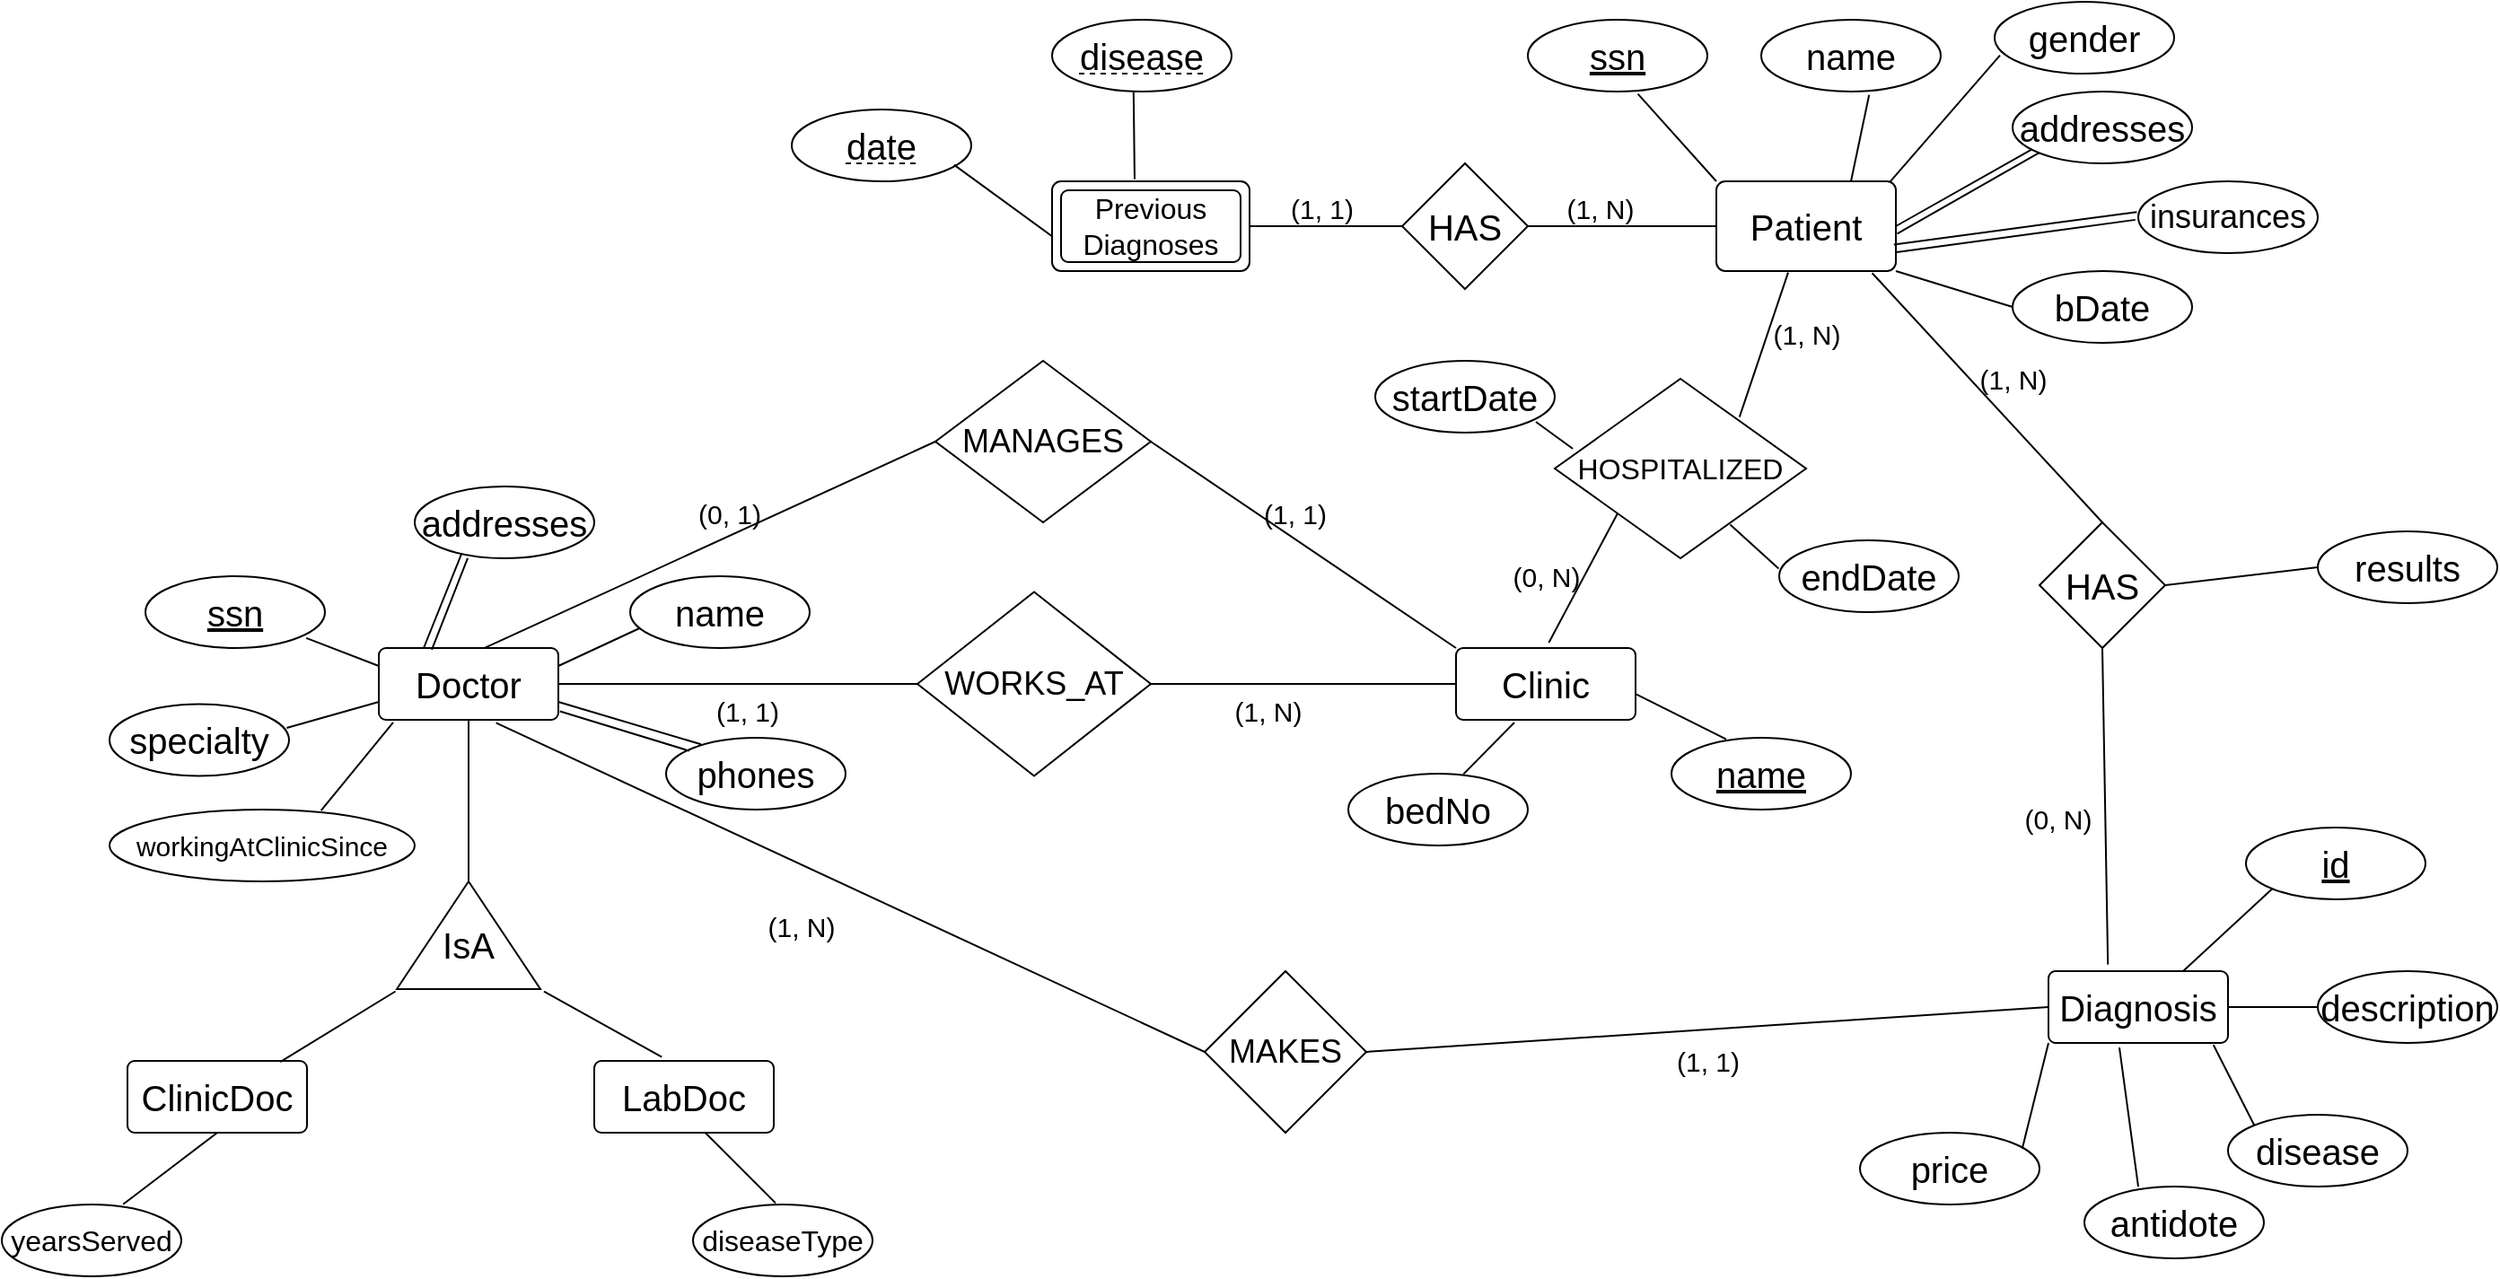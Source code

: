 <mxfile version="21.1.1" type="device">
  <diagram name="Page-1" id="0BeIeK_EEcQGuapiEM1G">
    <mxGraphModel dx="3043" dy="686" grid="1" gridSize="10" guides="1" tooltips="1" connect="1" arrows="1" fold="1" page="1" pageScale="1" pageWidth="850" pageHeight="1100" math="0" shadow="0">
      <root>
        <mxCell id="0" />
        <mxCell id="1" parent="0" />
        <mxCell id="D-AUS298fjdNoZw_M_XQ-28" value="Entity" style="rounded=1;arcSize=10;whiteSpace=wrap;html=1;align=center;" parent="1" vertex="1">
          <mxGeometry x="-845" y="140" width="110" height="50" as="geometry" />
        </mxCell>
        <mxCell id="D-AUS298fjdNoZw_M_XQ-3" value="&lt;font style=&quot;font-size: 20px;&quot;&gt;Patient&lt;/font&gt;" style="rounded=1;arcSize=10;whiteSpace=wrap;html=1;align=center;fontSize=20;" parent="1" vertex="1">
          <mxGeometry x="-475" y="140" width="100" height="50" as="geometry" />
        </mxCell>
        <mxCell id="D-AUS298fjdNoZw_M_XQ-5" value="ssn" style="ellipse;whiteSpace=wrap;html=1;align=center;fontStyle=4;fontSize=20;" parent="1" vertex="1">
          <mxGeometry x="-580" y="50" width="100" height="40" as="geometry" />
        </mxCell>
        <mxCell id="D-AUS298fjdNoZw_M_XQ-9" value="name" style="ellipse;whiteSpace=wrap;html=1;align=center;fontSize=20;" parent="1" vertex="1">
          <mxGeometry x="-450" y="50" width="100" height="40" as="geometry" />
        </mxCell>
        <mxCell id="D-AUS298fjdNoZw_M_XQ-11" value="addresses" style="ellipse;whiteSpace=wrap;html=1;align=center;fontSize=20;" parent="1" vertex="1">
          <mxGeometry x="-310" y="90" width="100" height="40" as="geometry" />
        </mxCell>
        <mxCell id="D-AUS298fjdNoZw_M_XQ-13" value="" style="endArrow=none;html=1;rounded=0;entryX=0.108;entryY=0.806;entryDx=0;entryDy=0;entryPerimeter=0;exitX=1;exitY=0.5;exitDx=0;exitDy=0;fontSize=20;" parent="1" source="D-AUS298fjdNoZw_M_XQ-3" target="D-AUS298fjdNoZw_M_XQ-11" edge="1">
          <mxGeometry width="50" height="50" relative="1" as="geometry">
            <mxPoint x="-290" y="310" as="sourcePoint" />
            <mxPoint x="-240" y="260" as="targetPoint" />
          </mxGeometry>
        </mxCell>
        <mxCell id="D-AUS298fjdNoZw_M_XQ-14" value="" style="endArrow=none;html=1;rounded=0;entryX=0;entryY=1;entryDx=0;entryDy=0;exitX=1.008;exitY=0.583;exitDx=0;exitDy=0;exitPerimeter=0;fontSize=20;" parent="1" source="D-AUS298fjdNoZw_M_XQ-3" target="D-AUS298fjdNoZw_M_XQ-11" edge="1">
          <mxGeometry width="50" height="50" relative="1" as="geometry">
            <mxPoint x="-380" y="176" as="sourcePoint" />
            <mxPoint x="-302" y="130" as="targetPoint" />
          </mxGeometry>
        </mxCell>
        <mxCell id="D-AUS298fjdNoZw_M_XQ-15" value="bDate" style="ellipse;whiteSpace=wrap;html=1;align=center;fontSize=20;" parent="1" vertex="1">
          <mxGeometry x="-310" y="190" width="100" height="40" as="geometry" />
        </mxCell>
        <mxCell id="D-AUS298fjdNoZw_M_XQ-18" value="&lt;div style=&quot;font-size: 16px;&quot;&gt;&lt;font style=&quot;font-size: 16px;&quot;&gt;Previous&lt;/font&gt;&lt;/div&gt;&lt;div style=&quot;font-size: 16px;&quot;&gt;&lt;font style=&quot;font-size: 16px;&quot;&gt;Diagnoses&lt;font style=&quot;font-size: 16px;&quot;&gt;&lt;br&gt;&lt;/font&gt;&lt;/font&gt;&lt;/div&gt;" style="rounded=1;arcSize=10;whiteSpace=wrap;html=1;align=center;" parent="1" vertex="1">
          <mxGeometry x="-840" y="145" width="100" height="40" as="geometry" />
        </mxCell>
        <mxCell id="D-AUS298fjdNoZw_M_XQ-19" value="" style="endArrow=none;html=1;rounded=0;exitX=0;exitY=0;exitDx=0;exitDy=0;entryX=0.613;entryY=1.032;entryDx=0;entryDy=0;entryPerimeter=0;" parent="1" source="D-AUS298fjdNoZw_M_XQ-3" target="D-AUS298fjdNoZw_M_XQ-5" edge="1">
          <mxGeometry width="50" height="50" relative="1" as="geometry">
            <mxPoint x="-570" y="140" as="sourcePoint" />
            <mxPoint x="-520" y="90" as="targetPoint" />
          </mxGeometry>
        </mxCell>
        <mxCell id="D-AUS298fjdNoZw_M_XQ-20" value="" style="endArrow=none;html=1;rounded=0;exitX=0.75;exitY=0;exitDx=0;exitDy=0;entryX=0.601;entryY=1.046;entryDx=0;entryDy=0;entryPerimeter=0;" parent="1" source="D-AUS298fjdNoZw_M_XQ-3" target="D-AUS298fjdNoZw_M_XQ-9" edge="1">
          <mxGeometry width="50" height="50" relative="1" as="geometry">
            <mxPoint x="-356" y="139" as="sourcePoint" />
            <mxPoint x="-400" y="90" as="targetPoint" />
          </mxGeometry>
        </mxCell>
        <mxCell id="D-AUS298fjdNoZw_M_XQ-21" value="" style="endArrow=none;html=1;rounded=0;exitX=0;exitY=0.5;exitDx=0;exitDy=0;entryX=1;entryY=1;entryDx=0;entryDy=0;" parent="1" source="D-AUS298fjdNoZw_M_XQ-15" target="D-AUS298fjdNoZw_M_XQ-3" edge="1">
          <mxGeometry width="50" height="50" relative="1" as="geometry">
            <mxPoint x="-336" y="249" as="sourcePoint" />
            <mxPoint x="-380" y="200" as="targetPoint" />
          </mxGeometry>
        </mxCell>
        <mxCell id="D-AUS298fjdNoZw_M_XQ-22" value="" style="endArrow=none;html=1;rounded=0;exitX=1;exitY=0.5;exitDx=0;exitDy=0;entryX=0;entryY=0.5;entryDx=0;entryDy=0;" parent="1" source="D-AUS298fjdNoZw_M_XQ-28" target="D-AUS298fjdNoZw_M_XQ-24" edge="1">
          <mxGeometry width="50" height="50" relative="1" as="geometry">
            <mxPoint x="-536" y="269" as="sourcePoint" />
            <mxPoint x="-580" y="220" as="targetPoint" />
          </mxGeometry>
        </mxCell>
        <mxCell id="D-AUS298fjdNoZw_M_XQ-23" value="" style="endArrow=none;html=1;rounded=0;exitX=0;exitY=0.5;exitDx=0;exitDy=0;entryX=1;entryY=0.5;entryDx=0;entryDy=0;" parent="1" source="D-AUS298fjdNoZw_M_XQ-3" target="D-AUS298fjdNoZw_M_XQ-24" edge="1">
          <mxGeometry width="50" height="50" relative="1" as="geometry">
            <mxPoint x="-456" y="319" as="sourcePoint" />
            <mxPoint x="-500" y="270" as="targetPoint" />
          </mxGeometry>
        </mxCell>
        <mxCell id="D-AUS298fjdNoZw_M_XQ-24" value="&lt;font style=&quot;font-size: 20px;&quot;&gt;HAS&lt;/font&gt;" style="shape=rhombus;perimeter=rhombusPerimeter;whiteSpace=wrap;html=1;align=center;" parent="1" vertex="1">
          <mxGeometry x="-650" y="130" width="70" height="70" as="geometry" />
        </mxCell>
        <mxCell id="D-AUS298fjdNoZw_M_XQ-34" value="disease" style="ellipse;whiteSpace=wrap;html=1;align=center;fontSize=20;" parent="1" vertex="1">
          <mxGeometry x="-845" y="50" width="100" height="40" as="geometry" />
        </mxCell>
        <mxCell id="D-AUS298fjdNoZw_M_XQ-35" value="date" style="ellipse;whiteSpace=wrap;html=1;align=center;fontSize=20;" parent="1" vertex="1">
          <mxGeometry x="-990" y="100" width="100" height="40" as="geometry" />
        </mxCell>
        <mxCell id="D-AUS298fjdNoZw_M_XQ-38" value="" style="endArrow=none;dashed=1;html=1;rounded=0;" parent="1" edge="1">
          <mxGeometry width="50" height="50" relative="1" as="geometry">
            <mxPoint x="-830" y="80" as="sourcePoint" />
            <mxPoint x="-760" y="80" as="targetPoint" />
          </mxGeometry>
        </mxCell>
        <mxCell id="D-AUS298fjdNoZw_M_XQ-39" value="" style="endArrow=none;dashed=1;html=1;rounded=0;" parent="1" edge="1">
          <mxGeometry width="50" height="50" relative="1" as="geometry">
            <mxPoint x="-960" y="130" as="sourcePoint" />
            <mxPoint x="-920" y="130" as="targetPoint" />
          </mxGeometry>
        </mxCell>
        <mxCell id="D-AUS298fjdNoZw_M_XQ-40" value="" style="endArrow=none;html=1;rounded=0;exitX=0.418;exitY=-0.023;exitDx=0;exitDy=0;exitPerimeter=0;entryX=0.454;entryY=1.007;entryDx=0;entryDy=0;entryPerimeter=0;" parent="1" source="D-AUS298fjdNoZw_M_XQ-28" target="D-AUS298fjdNoZw_M_XQ-34" edge="1">
          <mxGeometry width="50" height="50" relative="1" as="geometry">
            <mxPoint x="-850" y="140" as="sourcePoint" />
            <mxPoint x="-780" y="110" as="targetPoint" />
          </mxGeometry>
        </mxCell>
        <mxCell id="D-AUS298fjdNoZw_M_XQ-41" value="" style="endArrow=none;html=1;rounded=0;entryX=0.904;entryY=0.771;entryDx=0;entryDy=0;entryPerimeter=0;exitX=0.003;exitY=0.617;exitDx=0;exitDy=0;exitPerimeter=0;" parent="1" source="D-AUS298fjdNoZw_M_XQ-28" target="D-AUS298fjdNoZw_M_XQ-35" edge="1">
          <mxGeometry width="50" height="50" relative="1" as="geometry">
            <mxPoint x="-920" y="220" as="sourcePoint" />
            <mxPoint x="-870" y="170" as="targetPoint" />
          </mxGeometry>
        </mxCell>
        <mxCell id="D-AUS298fjdNoZw_M_XQ-42" value="Clinic" style="rounded=1;arcSize=10;whiteSpace=wrap;html=1;align=center;fontSize=20;" parent="1" vertex="1">
          <mxGeometry x="-620" y="400" width="100" height="40" as="geometry" />
        </mxCell>
        <mxCell id="D-AUS298fjdNoZw_M_XQ-43" value="name" style="ellipse;whiteSpace=wrap;html=1;align=center;fontStyle=4;fontSize=20;" parent="1" vertex="1">
          <mxGeometry x="-500" y="450" width="100" height="40" as="geometry" />
        </mxCell>
        <mxCell id="D-AUS298fjdNoZw_M_XQ-44" value="bedNo" style="ellipse;whiteSpace=wrap;html=1;align=center;fontSize=20;" parent="1" vertex="1">
          <mxGeometry x="-680" y="470" width="100" height="40" as="geometry" />
        </mxCell>
        <mxCell id="D-AUS298fjdNoZw_M_XQ-45" value="" style="endArrow=none;html=1;rounded=0;entryX=0.325;entryY=1.038;entryDx=0;entryDy=0;entryPerimeter=0;exitX=0.641;exitY=0.008;exitDx=0;exitDy=0;exitPerimeter=0;" parent="1" source="D-AUS298fjdNoZw_M_XQ-44" target="D-AUS298fjdNoZw_M_XQ-42" edge="1">
          <mxGeometry width="50" height="50" relative="1" as="geometry">
            <mxPoint x="-690" y="440" as="sourcePoint" />
            <mxPoint x="-640" y="390" as="targetPoint" />
          </mxGeometry>
        </mxCell>
        <mxCell id="D-AUS298fjdNoZw_M_XQ-46" value="" style="endArrow=none;html=1;rounded=0;entryX=1;entryY=0.639;entryDx=0;entryDy=0;entryPerimeter=0;exitX=0.305;exitY=0.02;exitDx=0;exitDy=0;exitPerimeter=0;" parent="1" source="D-AUS298fjdNoZw_M_XQ-43" target="D-AUS298fjdNoZw_M_XQ-42" edge="1">
          <mxGeometry width="50" height="50" relative="1" as="geometry">
            <mxPoint x="-560" y="520" as="sourcePoint" />
            <mxPoint x="-510" y="470" as="targetPoint" />
          </mxGeometry>
        </mxCell>
        <mxCell id="D-AUS298fjdNoZw_M_XQ-48" value="Doctor" style="rounded=1;arcSize=10;whiteSpace=wrap;html=1;align=center;fontSize=20;" parent="1" vertex="1">
          <mxGeometry x="-1220" y="400" width="100" height="40" as="geometry" />
        </mxCell>
        <mxCell id="D-AUS298fjdNoZw_M_XQ-49" value="ssn" style="ellipse;whiteSpace=wrap;html=1;align=center;fontStyle=4;fontSize=20;" parent="1" vertex="1">
          <mxGeometry x="-1350" y="360" width="100" height="40" as="geometry" />
        </mxCell>
        <mxCell id="D-AUS298fjdNoZw_M_XQ-50" value="specialty" style="ellipse;whiteSpace=wrap;html=1;align=center;fontSize=20;" parent="1" vertex="1">
          <mxGeometry x="-1370" y="431.25" width="100" height="40" as="geometry" />
        </mxCell>
        <mxCell id="D-AUS298fjdNoZw_M_XQ-51" value="addresses" style="ellipse;whiteSpace=wrap;html=1;align=center;fontSize=20;" parent="1" vertex="1">
          <mxGeometry x="-1200" y="310" width="100" height="40" as="geometry" />
        </mxCell>
        <mxCell id="D-AUS298fjdNoZw_M_XQ-52" value="" style="endArrow=none;html=1;rounded=0;entryX=0.261;entryY=0.936;entryDx=0;entryDy=0;entryPerimeter=0;exitX=0.25;exitY=0;exitDx=0;exitDy=0;fontSize=20;" parent="1" source="D-AUS298fjdNoZw_M_XQ-48" target="D-AUS298fjdNoZw_M_XQ-51" edge="1">
          <mxGeometry width="50" height="50" relative="1" as="geometry">
            <mxPoint x="-1200" y="400" as="sourcePoint" />
            <mxPoint x="-1150" y="350" as="targetPoint" />
          </mxGeometry>
        </mxCell>
        <mxCell id="D-AUS298fjdNoZw_M_XQ-53" value="" style="endArrow=none;html=1;rounded=0;entryX=0.295;entryY=0.999;entryDx=0;entryDy=0;entryPerimeter=0;exitX=0.295;exitY=0.023;exitDx=0;exitDy=0;exitPerimeter=0;fontSize=20;" parent="1" source="D-AUS298fjdNoZw_M_XQ-48" target="D-AUS298fjdNoZw_M_XQ-51" edge="1">
          <mxGeometry width="50" height="50" relative="1" as="geometry">
            <mxPoint x="-1160" y="400" as="sourcePoint" />
            <mxPoint x="-1110" y="350" as="targetPoint" />
          </mxGeometry>
        </mxCell>
        <mxCell id="D-AUS298fjdNoZw_M_XQ-56" value="" style="endArrow=none;html=1;rounded=0;entryX=0.896;entryY=0.861;entryDx=0;entryDy=0;entryPerimeter=0;exitX=0;exitY=0.25;exitDx=0;exitDy=0;fontSize=20;" parent="1" source="D-AUS298fjdNoZw_M_XQ-48" target="D-AUS298fjdNoZw_M_XQ-49" edge="1">
          <mxGeometry width="50" height="50" relative="1" as="geometry">
            <mxPoint x="-1270" y="410" as="sourcePoint" />
            <mxPoint x="-1220" y="360" as="targetPoint" />
          </mxGeometry>
        </mxCell>
        <mxCell id="D-AUS298fjdNoZw_M_XQ-57" value="" style="endArrow=none;html=1;rounded=0;exitX=0.987;exitY=0.332;exitDx=0;exitDy=0;exitPerimeter=0;entryX=0;entryY=0.75;entryDx=0;entryDy=0;fontSize=20;" parent="1" source="D-AUS298fjdNoZw_M_XQ-50" target="D-AUS298fjdNoZw_M_XQ-48" edge="1">
          <mxGeometry width="50" height="50" relative="1" as="geometry">
            <mxPoint x="-1220" y="550" as="sourcePoint" />
            <mxPoint x="-1170" y="500" as="targetPoint" />
          </mxGeometry>
        </mxCell>
        <mxCell id="D-AUS298fjdNoZw_M_XQ-58" value="name" style="ellipse;whiteSpace=wrap;html=1;align=center;fontSize=20;" parent="1" vertex="1">
          <mxGeometry x="-1080" y="360" width="100" height="40" as="geometry" />
        </mxCell>
        <mxCell id="D-AUS298fjdNoZw_M_XQ-59" value="" style="endArrow=none;html=1;rounded=0;entryX=0.052;entryY=0.725;entryDx=0;entryDy=0;entryPerimeter=0;exitX=1;exitY=0.25;exitDx=0;exitDy=0;fontSize=20;" parent="1" source="D-AUS298fjdNoZw_M_XQ-48" target="D-AUS298fjdNoZw_M_XQ-58" edge="1">
          <mxGeometry width="50" height="50" relative="1" as="geometry">
            <mxPoint x="-1120" y="510" as="sourcePoint" />
            <mxPoint x="-1070" y="460" as="targetPoint" />
          </mxGeometry>
        </mxCell>
        <mxCell id="D-AUS298fjdNoZw_M_XQ-60" value="phones" style="ellipse;whiteSpace=wrap;html=1;align=center;fontSize=20;" parent="1" vertex="1">
          <mxGeometry x="-1060" y="450" width="100" height="40" as="geometry" />
        </mxCell>
        <mxCell id="D-AUS298fjdNoZw_M_XQ-61" value="" style="endArrow=none;html=1;rounded=0;entryX=1;entryY=0.75;entryDx=0;entryDy=0;exitX=0.195;exitY=0.091;exitDx=0;exitDy=0;exitPerimeter=0;fontSize=20;" parent="1" source="D-AUS298fjdNoZw_M_XQ-60" target="D-AUS298fjdNoZw_M_XQ-48" edge="1">
          <mxGeometry width="50" height="50" relative="1" as="geometry">
            <mxPoint x="-1120" y="500" as="sourcePoint" />
            <mxPoint x="-1070" y="450" as="targetPoint" />
          </mxGeometry>
        </mxCell>
        <mxCell id="D-AUS298fjdNoZw_M_XQ-62" value="" style="endArrow=none;html=1;rounded=0;entryX=1.009;entryY=0.881;entryDx=0;entryDy=0;entryPerimeter=0;exitX=0.13;exitY=0.183;exitDx=0;exitDy=0;exitPerimeter=0;fontSize=20;" parent="1" source="D-AUS298fjdNoZw_M_XQ-60" target="D-AUS298fjdNoZw_M_XQ-48" edge="1">
          <mxGeometry width="50" height="50" relative="1" as="geometry">
            <mxPoint x="-1180" y="520" as="sourcePoint" />
            <mxPoint x="-1130" y="470" as="targetPoint" />
          </mxGeometry>
        </mxCell>
        <mxCell id="D-AUS298fjdNoZw_M_XQ-63" value="" style="triangle;whiteSpace=wrap;html=1;rotation=-90;" parent="1" vertex="1">
          <mxGeometry x="-1200" y="520" width="60" height="80" as="geometry" />
        </mxCell>
        <mxCell id="D-AUS298fjdNoZw_M_XQ-64" value="&lt;font style=&quot;font-size: 20px;&quot;&gt;IsA&lt;/font&gt;" style="text;html=1;strokeColor=none;fillColor=none;align=center;verticalAlign=middle;whiteSpace=wrap;rounded=0;" parent="1" vertex="1">
          <mxGeometry x="-1200" y="550" width="60" height="30" as="geometry" />
        </mxCell>
        <mxCell id="D-AUS298fjdNoZw_M_XQ-65" value="" style="endArrow=none;html=1;rounded=0;entryX=0.5;entryY=1;entryDx=0;entryDy=0;exitX=1;exitY=0.5;exitDx=0;exitDy=0;fontSize=20;" parent="1" source="D-AUS298fjdNoZw_M_XQ-63" target="D-AUS298fjdNoZw_M_XQ-48" edge="1">
          <mxGeometry width="50" height="50" relative="1" as="geometry">
            <mxPoint x="-1230" y="540" as="sourcePoint" />
            <mxPoint x="-1180" y="490" as="targetPoint" />
          </mxGeometry>
        </mxCell>
        <mxCell id="D-AUS298fjdNoZw_M_XQ-66" value="ClinicDoc" style="rounded=1;arcSize=10;whiteSpace=wrap;html=1;align=center;fontSize=20;" parent="1" vertex="1">
          <mxGeometry x="-1360" y="630" width="100" height="40" as="geometry" />
        </mxCell>
        <mxCell id="D-AUS298fjdNoZw_M_XQ-67" value="LabDoc" style="rounded=1;arcSize=10;whiteSpace=wrap;html=1;align=center;fontSize=20;" parent="1" vertex="1">
          <mxGeometry x="-1100" y="630" width="100" height="40" as="geometry" />
        </mxCell>
        <mxCell id="D-AUS298fjdNoZw_M_XQ-68" value="yearsServed" style="ellipse;whiteSpace=wrap;html=1;align=center;fontSize=16;" parent="1" vertex="1">
          <mxGeometry x="-1430" y="710" width="100" height="40" as="geometry" />
        </mxCell>
        <mxCell id="D-AUS298fjdNoZw_M_XQ-69" value="diseaseType" style="ellipse;whiteSpace=wrap;html=1;align=center;fontSize=16;" parent="1" vertex="1">
          <mxGeometry x="-1045" y="710" width="100" height="40" as="geometry" />
        </mxCell>
        <mxCell id="D-AUS298fjdNoZw_M_XQ-70" value="" style="endArrow=none;html=1;rounded=0;entryX=-0.021;entryY=-0.009;entryDx=0;entryDy=0;entryPerimeter=0;exitX=0.851;exitY=0.015;exitDx=0;exitDy=0;exitPerimeter=0;" parent="1" source="D-AUS298fjdNoZw_M_XQ-66" target="D-AUS298fjdNoZw_M_XQ-63" edge="1">
          <mxGeometry width="50" height="50" relative="1" as="geometry">
            <mxPoint x="-1290" y="730" as="sourcePoint" />
            <mxPoint x="-1240" y="680" as="targetPoint" />
          </mxGeometry>
        </mxCell>
        <mxCell id="D-AUS298fjdNoZw_M_XQ-71" value="" style="endArrow=none;html=1;rounded=0;entryX=0.5;entryY=1;entryDx=0;entryDy=0;exitX=0.676;exitY=-0.003;exitDx=0;exitDy=0;exitPerimeter=0;" parent="1" source="D-AUS298fjdNoZw_M_XQ-68" target="D-AUS298fjdNoZw_M_XQ-66" edge="1">
          <mxGeometry width="50" height="50" relative="1" as="geometry">
            <mxPoint x="-1260" y="770" as="sourcePoint" />
            <mxPoint x="-1210" y="720" as="targetPoint" />
          </mxGeometry>
        </mxCell>
        <mxCell id="D-AUS298fjdNoZw_M_XQ-72" value="" style="endArrow=none;html=1;rounded=0;entryX=-0.021;entryY=1.025;entryDx=0;entryDy=0;entryPerimeter=0;exitX=0.376;exitY=-0.054;exitDx=0;exitDy=0;exitPerimeter=0;" parent="1" source="D-AUS298fjdNoZw_M_XQ-67" target="D-AUS298fjdNoZw_M_XQ-63" edge="1">
          <mxGeometry width="50" height="50" relative="1" as="geometry">
            <mxPoint x="-1210" y="690" as="sourcePoint" />
            <mxPoint x="-1160" y="640" as="targetPoint" />
          </mxGeometry>
        </mxCell>
        <mxCell id="D-AUS298fjdNoZw_M_XQ-73" value="" style="endArrow=none;html=1;rounded=0;entryX=0.617;entryY=0.997;entryDx=0;entryDy=0;entryPerimeter=0;exitX=0.46;exitY=-0.02;exitDx=0;exitDy=0;exitPerimeter=0;" parent="1" source="D-AUS298fjdNoZw_M_XQ-69" target="D-AUS298fjdNoZw_M_XQ-67" edge="1">
          <mxGeometry width="50" height="50" relative="1" as="geometry">
            <mxPoint x="-1190" y="790" as="sourcePoint" />
            <mxPoint x="-1140" y="740" as="targetPoint" />
          </mxGeometry>
        </mxCell>
        <mxCell id="D-AUS298fjdNoZw_M_XQ-74" value="Diagnosis" style="rounded=1;arcSize=10;whiteSpace=wrap;html=1;align=center;fontSize=20;" parent="1" vertex="1">
          <mxGeometry x="-290" y="580" width="100" height="40" as="geometry" />
        </mxCell>
        <mxCell id="D-AUS298fjdNoZw_M_XQ-76" value="id" style="ellipse;whiteSpace=wrap;html=1;align=center;fontStyle=4;fontSize=20;" parent="1" vertex="1">
          <mxGeometry x="-180" y="500" width="100" height="40" as="geometry" />
        </mxCell>
        <mxCell id="D-AUS298fjdNoZw_M_XQ-77" value="" style="endArrow=none;html=1;rounded=0;entryX=0;entryY=1;entryDx=0;entryDy=0;exitX=0.75;exitY=0;exitDx=0;exitDy=0;fontSize=20;" parent="1" source="D-AUS298fjdNoZw_M_XQ-74" target="D-AUS298fjdNoZw_M_XQ-76" edge="1">
          <mxGeometry width="50" height="50" relative="1" as="geometry">
            <mxPoint x="-200" y="710" as="sourcePoint" />
            <mxPoint x="-150" y="660" as="targetPoint" />
          </mxGeometry>
        </mxCell>
        <mxCell id="D-AUS298fjdNoZw_M_XQ-78" value="description" style="ellipse;whiteSpace=wrap;html=1;align=center;fontSize=20;" parent="1" vertex="1">
          <mxGeometry x="-140" y="580" width="100" height="40" as="geometry" />
        </mxCell>
        <mxCell id="D-AUS298fjdNoZw_M_XQ-79" value="disease" style="ellipse;whiteSpace=wrap;html=1;align=center;fontSize=20;" parent="1" vertex="1">
          <mxGeometry x="-190" y="660" width="100" height="40" as="geometry" />
        </mxCell>
        <mxCell id="D-AUS298fjdNoZw_M_XQ-80" value="antidote" style="ellipse;whiteSpace=wrap;html=1;align=center;fontSize=20;" parent="1" vertex="1">
          <mxGeometry x="-270" y="700" width="100" height="40" as="geometry" />
        </mxCell>
        <mxCell id="D-AUS298fjdNoZw_M_XQ-81" value="price" style="ellipse;whiteSpace=wrap;html=1;align=center;fontSize=20;" parent="1" vertex="1">
          <mxGeometry x="-395" y="670" width="100" height="40" as="geometry" />
        </mxCell>
        <mxCell id="D-AUS298fjdNoZw_M_XQ-82" value="" style="endArrow=none;html=1;rounded=0;entryX=0;entryY=1;entryDx=0;entryDy=0;exitX=0.904;exitY=0.221;exitDx=0;exitDy=0;exitPerimeter=0;fontSize=20;" parent="1" source="D-AUS298fjdNoZw_M_XQ-81" target="D-AUS298fjdNoZw_M_XQ-74" edge="1">
          <mxGeometry width="50" height="50" relative="1" as="geometry">
            <mxPoint x="-330" y="670" as="sourcePoint" />
            <mxPoint x="-280" y="620" as="targetPoint" />
          </mxGeometry>
        </mxCell>
        <mxCell id="D-AUS298fjdNoZw_M_XQ-83" value="" style="endArrow=none;html=1;rounded=0;entryX=0.395;entryY=1.063;entryDx=0;entryDy=0;exitX=0.3;exitY=0;exitDx=0;exitDy=0;exitPerimeter=0;fontSize=20;entryPerimeter=0;" parent="1" source="D-AUS298fjdNoZw_M_XQ-80" target="D-AUS298fjdNoZw_M_XQ-74" edge="1">
          <mxGeometry width="50" height="50" relative="1" as="geometry">
            <mxPoint x="-350" y="710" as="sourcePoint" />
            <mxPoint x="-300" y="660" as="targetPoint" />
          </mxGeometry>
        </mxCell>
        <mxCell id="D-AUS298fjdNoZw_M_XQ-84" value="" style="endArrow=none;html=1;rounded=0;entryX=0.919;entryY=1.029;entryDx=0;entryDy=0;entryPerimeter=0;exitX=0;exitY=0;exitDx=0;exitDy=0;fontSize=20;" parent="1" source="D-AUS298fjdNoZw_M_XQ-79" target="D-AUS298fjdNoZw_M_XQ-74" edge="1">
          <mxGeometry width="50" height="50" relative="1" as="geometry">
            <mxPoint x="-190" y="830" as="sourcePoint" />
            <mxPoint x="-140" y="780" as="targetPoint" />
          </mxGeometry>
        </mxCell>
        <mxCell id="D-AUS298fjdNoZw_M_XQ-85" value="" style="endArrow=none;html=1;rounded=0;entryX=1;entryY=0.5;entryDx=0;entryDy=0;exitX=0;exitY=0.5;exitDx=0;exitDy=0;fontSize=20;" parent="1" source="D-AUS298fjdNoZw_M_XQ-78" target="D-AUS298fjdNoZw_M_XQ-74" edge="1">
          <mxGeometry width="50" height="50" relative="1" as="geometry">
            <mxPoint x="-90" y="820" as="sourcePoint" />
            <mxPoint x="-40" y="770" as="targetPoint" />
          </mxGeometry>
        </mxCell>
        <mxCell id="D-AUS298fjdNoZw_M_XQ-86" value="WORKS_AT" style="shape=rhombus;perimeter=rhombusPerimeter;whiteSpace=wrap;html=1;align=center;fontSize=18;" parent="1" vertex="1">
          <mxGeometry x="-920" y="368.75" width="130" height="102.5" as="geometry" />
        </mxCell>
        <mxCell id="D-AUS298fjdNoZw_M_XQ-87" value="" style="endArrow=none;html=1;rounded=0;entryX=0;entryY=0.5;entryDx=0;entryDy=0;exitX=1;exitY=0.5;exitDx=0;exitDy=0;" parent="1" source="D-AUS298fjdNoZw_M_XQ-48" target="D-AUS298fjdNoZw_M_XQ-86" edge="1">
          <mxGeometry width="50" height="50" relative="1" as="geometry">
            <mxPoint x="-1000" y="460" as="sourcePoint" />
            <mxPoint x="-950" y="410" as="targetPoint" />
          </mxGeometry>
        </mxCell>
        <mxCell id="D-AUS298fjdNoZw_M_XQ-88" value="" style="endArrow=none;html=1;rounded=0;entryX=0;entryY=0.5;entryDx=0;entryDy=0;exitX=1;exitY=0.5;exitDx=0;exitDy=0;" parent="1" source="D-AUS298fjdNoZw_M_XQ-86" target="D-AUS298fjdNoZw_M_XQ-42" edge="1">
          <mxGeometry width="50" height="50" relative="1" as="geometry">
            <mxPoint x="-800" y="430" as="sourcePoint" />
            <mxPoint x="-750" y="380" as="targetPoint" />
          </mxGeometry>
        </mxCell>
        <mxCell id="D-AUS298fjdNoZw_M_XQ-90" value="MANAGES" style="shape=rhombus;perimeter=rhombusPerimeter;whiteSpace=wrap;html=1;align=center;fontSize=18;" parent="1" vertex="1">
          <mxGeometry x="-910" y="240" width="120" height="90" as="geometry" />
        </mxCell>
        <mxCell id="D-AUS298fjdNoZw_M_XQ-91" value="" style="endArrow=none;html=1;rounded=0;entryX=0;entryY=0;entryDx=0;entryDy=0;exitX=1;exitY=0.5;exitDx=0;exitDy=0;" parent="1" source="D-AUS298fjdNoZw_M_XQ-90" target="D-AUS298fjdNoZw_M_XQ-42" edge="1">
          <mxGeometry width="50" height="50" relative="1" as="geometry">
            <mxPoint x="-770" y="350" as="sourcePoint" />
            <mxPoint x="-720" y="300" as="targetPoint" />
          </mxGeometry>
        </mxCell>
        <mxCell id="D-AUS298fjdNoZw_M_XQ-92" value="" style="endArrow=none;html=1;rounded=0;entryX=0;entryY=0.5;entryDx=0;entryDy=0;exitX=0.592;exitY=-0.005;exitDx=0;exitDy=0;exitPerimeter=0;" parent="1" source="D-AUS298fjdNoZw_M_XQ-48" target="D-AUS298fjdNoZw_M_XQ-90" edge="1">
          <mxGeometry width="50" height="50" relative="1" as="geometry">
            <mxPoint x="-1030" y="320" as="sourcePoint" />
            <mxPoint x="-980" y="270" as="targetPoint" />
          </mxGeometry>
        </mxCell>
        <mxCell id="D-AUS298fjdNoZw_M_XQ-93" value="" style="endArrow=none;html=1;rounded=0;entryX=0.08;entryY=1.035;entryDx=0;entryDy=0;exitX=0.693;exitY=0.015;exitDx=0;exitDy=0;entryPerimeter=0;exitPerimeter=0;" parent="1" source="D-AUS298fjdNoZw_M_XQ-94" target="D-AUS298fjdNoZw_M_XQ-48" edge="1">
          <mxGeometry width="50" height="50" relative="1" as="geometry">
            <mxPoint x="-1120" y="510" as="sourcePoint" />
            <mxPoint x="-840" y="640" as="targetPoint" />
          </mxGeometry>
        </mxCell>
        <mxCell id="D-AUS298fjdNoZw_M_XQ-94" value="workingAtClinicSince" style="ellipse;whiteSpace=wrap;html=1;align=center;fontSize=15;" parent="1" vertex="1">
          <mxGeometry x="-1370" y="490" width="170" height="40" as="geometry" />
        </mxCell>
        <mxCell id="D-AUS298fjdNoZw_M_XQ-95" value="(1, 1)" style="text;html=1;align=center;verticalAlign=middle;resizable=0;points=[];autosize=1;strokeColor=none;fillColor=none;fontSize=15;" parent="1" vertex="1">
          <mxGeometry x="-1045" y="420" width="60" height="30" as="geometry" />
        </mxCell>
        <mxCell id="D-AUS298fjdNoZw_M_XQ-96" value="(1, N)" style="text;html=1;align=center;verticalAlign=middle;resizable=0;points=[];autosize=1;strokeColor=none;fillColor=none;fontSize=15;" parent="1" vertex="1">
          <mxGeometry x="-755" y="420" width="60" height="30" as="geometry" />
        </mxCell>
        <mxCell id="D-AUS298fjdNoZw_M_XQ-98" value="(1, 1)" style="text;html=1;align=center;verticalAlign=middle;resizable=0;points=[];autosize=1;strokeColor=none;fillColor=none;fontSize=15;" parent="1" vertex="1">
          <mxGeometry x="-740" y="310" width="60" height="30" as="geometry" />
        </mxCell>
        <mxCell id="D-AUS298fjdNoZw_M_XQ-99" value="(0, 1)" style="text;html=1;align=center;verticalAlign=middle;resizable=0;points=[];autosize=1;strokeColor=none;fillColor=none;fontSize=15;" parent="1" vertex="1">
          <mxGeometry x="-1055" y="310" width="60" height="30" as="geometry" />
        </mxCell>
        <mxCell id="D-AUS298fjdNoZw_M_XQ-101" value="HOSPITALIZED" style="shape=rhombus;perimeter=rhombusPerimeter;whiteSpace=wrap;html=1;align=center;fontSize=16;" parent="1" vertex="1">
          <mxGeometry x="-565" y="250" width="140" height="100" as="geometry" />
        </mxCell>
        <mxCell id="D-AUS298fjdNoZw_M_XQ-102" value="" style="endArrow=none;html=1;rounded=0;entryX=0.4;entryY=1.016;entryDx=0;entryDy=0;entryPerimeter=0;exitX=0.735;exitY=0.213;exitDx=0;exitDy=0;exitPerimeter=0;" parent="1" source="D-AUS298fjdNoZw_M_XQ-101" target="D-AUS298fjdNoZw_M_XQ-3" edge="1">
          <mxGeometry width="50" height="50" relative="1" as="geometry">
            <mxPoint x="-480" y="260" as="sourcePoint" />
            <mxPoint x="-430" y="210" as="targetPoint" />
          </mxGeometry>
        </mxCell>
        <mxCell id="D-AUS298fjdNoZw_M_XQ-103" value="" style="endArrow=none;html=1;rounded=0;entryX=0;entryY=1;entryDx=0;entryDy=0;exitX=0.517;exitY=-0.075;exitDx=0;exitDy=0;exitPerimeter=0;" parent="1" source="D-AUS298fjdNoZw_M_XQ-42" target="D-AUS298fjdNoZw_M_XQ-101" edge="1">
          <mxGeometry width="50" height="50" relative="1" as="geometry">
            <mxPoint x="-590" y="390" as="sourcePoint" />
            <mxPoint x="-540" y="340" as="targetPoint" />
          </mxGeometry>
        </mxCell>
        <mxCell id="D-AUS298fjdNoZw_M_XQ-104" value="startDate" style="ellipse;whiteSpace=wrap;html=1;align=center;fontSize=20;" parent="1" vertex="1">
          <mxGeometry x="-665" y="240" width="100" height="40" as="geometry" />
        </mxCell>
        <mxCell id="D-AUS298fjdNoZw_M_XQ-105" value="endDate" style="ellipse;whiteSpace=wrap;html=1;align=center;fontSize=20;" parent="1" vertex="1">
          <mxGeometry x="-440" y="340" width="100" height="40" as="geometry" />
        </mxCell>
        <mxCell id="D-AUS298fjdNoZw_M_XQ-106" value="" style="endArrow=none;html=1;rounded=0;entryX=-0.003;entryY=0.394;entryDx=0;entryDy=0;entryPerimeter=0;exitX=0.698;exitY=0.813;exitDx=0;exitDy=0;exitPerimeter=0;" parent="1" source="D-AUS298fjdNoZw_M_XQ-101" target="D-AUS298fjdNoZw_M_XQ-105" edge="1">
          <mxGeometry width="50" height="50" relative="1" as="geometry">
            <mxPoint x="-480" y="400" as="sourcePoint" />
            <mxPoint x="-430" y="350" as="targetPoint" />
          </mxGeometry>
        </mxCell>
        <mxCell id="D-AUS298fjdNoZw_M_XQ-107" value="" style="endArrow=none;html=1;rounded=0;entryX=0.895;entryY=0.85;entryDx=0;entryDy=0;entryPerimeter=0;exitX=0.072;exitY=0.39;exitDx=0;exitDy=0;exitPerimeter=0;" parent="1" source="D-AUS298fjdNoZw_M_XQ-101" target="D-AUS298fjdNoZw_M_XQ-104" edge="1">
          <mxGeometry width="50" height="50" relative="1" as="geometry">
            <mxPoint x="-430" y="350" as="sourcePoint" />
            <mxPoint x="-380" y="300" as="targetPoint" />
          </mxGeometry>
        </mxCell>
        <mxCell id="D-AUS298fjdNoZw_M_XQ-108" value="(0, N)" style="text;html=1;align=center;verticalAlign=middle;resizable=0;points=[];autosize=1;strokeColor=none;fillColor=none;fontSize=15;" parent="1" vertex="1">
          <mxGeometry x="-600" y="345" width="60" height="30" as="geometry" />
        </mxCell>
        <mxCell id="D-AUS298fjdNoZw_M_XQ-109" value="(1, N)" style="text;html=1;align=center;verticalAlign=middle;resizable=0;points=[];autosize=1;strokeColor=none;fillColor=none;fontSize=15;" parent="1" vertex="1">
          <mxGeometry x="-455" y="210" width="60" height="30" as="geometry" />
        </mxCell>
        <mxCell id="D-AUS298fjdNoZw_M_XQ-110" value="(1, 1)" style="text;html=1;align=center;verticalAlign=middle;resizable=0;points=[];autosize=1;strokeColor=none;fillColor=none;fontSize=15;" parent="1" vertex="1">
          <mxGeometry x="-725" y="140" width="60" height="30" as="geometry" />
        </mxCell>
        <mxCell id="D-AUS298fjdNoZw_M_XQ-111" value="(1, N)" style="text;html=1;align=center;verticalAlign=middle;resizable=0;points=[];autosize=1;strokeColor=none;fillColor=none;fontSize=15;" parent="1" vertex="1">
          <mxGeometry x="-570" y="140" width="60" height="30" as="geometry" />
        </mxCell>
        <mxCell id="D-AUS298fjdNoZw_M_XQ-112" value="insurances" style="ellipse;whiteSpace=wrap;html=1;align=center;fontSize=18;" parent="1" vertex="1">
          <mxGeometry x="-240" y="140" width="100" height="40" as="geometry" />
        </mxCell>
        <mxCell id="D-AUS298fjdNoZw_M_XQ-113" value="gender" style="ellipse;whiteSpace=wrap;html=1;align=center;fontSize=20;" parent="1" vertex="1">
          <mxGeometry x="-320" y="40" width="100" height="40" as="geometry" />
        </mxCell>
        <mxCell id="D-AUS298fjdNoZw_M_XQ-114" value="" style="endArrow=none;html=1;rounded=0;entryX=0.03;entryY=0.746;entryDx=0;entryDy=0;entryPerimeter=0;exitX=0.965;exitY=0.012;exitDx=0;exitDy=0;exitPerimeter=0;" parent="1" source="D-AUS298fjdNoZw_M_XQ-3" target="D-AUS298fjdNoZw_M_XQ-113" edge="1">
          <mxGeometry width="50" height="50" relative="1" as="geometry">
            <mxPoint x="-380" y="150" as="sourcePoint" />
            <mxPoint x="-330" y="100" as="targetPoint" />
          </mxGeometry>
        </mxCell>
        <mxCell id="D-AUS298fjdNoZw_M_XQ-115" value="" style="endArrow=none;html=1;rounded=0;entryX=-0.008;entryY=0.427;entryDx=0;entryDy=0;entryPerimeter=0;exitX=0.989;exitY=0.705;exitDx=0;exitDy=0;exitPerimeter=0;" parent="1" source="D-AUS298fjdNoZw_M_XQ-3" target="D-AUS298fjdNoZw_M_XQ-112" edge="1">
          <mxGeometry width="50" height="50" relative="1" as="geometry">
            <mxPoint x="-300" y="200" as="sourcePoint" />
            <mxPoint x="-250" y="150" as="targetPoint" />
          </mxGeometry>
        </mxCell>
        <mxCell id="D-AUS298fjdNoZw_M_XQ-116" value="" style="endArrow=none;html=1;rounded=0;entryX=-0.016;entryY=0.536;entryDx=0;entryDy=0;entryPerimeter=0;exitX=1.004;exitY=0.791;exitDx=0;exitDy=0;exitPerimeter=0;" parent="1" source="D-AUS298fjdNoZw_M_XQ-3" target="D-AUS298fjdNoZw_M_XQ-112" edge="1">
          <mxGeometry width="50" height="50" relative="1" as="geometry">
            <mxPoint x="-350" y="220" as="sourcePoint" />
            <mxPoint x="-300" y="170" as="targetPoint" />
          </mxGeometry>
        </mxCell>
        <mxCell id="D-AUS298fjdNoZw_M_XQ-117" value="&lt;font style=&quot;font-size: 20px;&quot;&gt;HAS&lt;/font&gt;" style="shape=rhombus;perimeter=rhombusPerimeter;whiteSpace=wrap;html=1;align=center;" parent="1" vertex="1">
          <mxGeometry x="-295" y="330" width="70" height="70" as="geometry" />
        </mxCell>
        <mxCell id="D-AUS298fjdNoZw_M_XQ-118" value="" style="endArrow=none;html=1;rounded=0;entryX=0.868;entryY=1.022;entryDx=0;entryDy=0;entryPerimeter=0;exitX=0.5;exitY=0;exitDx=0;exitDy=0;" parent="1" source="D-AUS298fjdNoZw_M_XQ-117" target="D-AUS298fjdNoZw_M_XQ-3" edge="1">
          <mxGeometry width="50" height="50" relative="1" as="geometry">
            <mxPoint x="-380" y="330" as="sourcePoint" />
            <mxPoint x="-330" y="280" as="targetPoint" />
          </mxGeometry>
        </mxCell>
        <mxCell id="D-AUS298fjdNoZw_M_XQ-121" value="" style="endArrow=none;html=1;rounded=0;entryX=0.5;entryY=1;entryDx=0;entryDy=0;exitX=0.331;exitY=-0.092;exitDx=0;exitDy=0;exitPerimeter=0;" parent="1" source="D-AUS298fjdNoZw_M_XQ-74" target="D-AUS298fjdNoZw_M_XQ-117" edge="1">
          <mxGeometry width="50" height="50" relative="1" as="geometry">
            <mxPoint x="-360" y="520" as="sourcePoint" />
            <mxPoint x="-310" y="470" as="targetPoint" />
          </mxGeometry>
        </mxCell>
        <mxCell id="D-AUS298fjdNoZw_M_XQ-122" value="MAKES" style="shape=rhombus;perimeter=rhombusPerimeter;whiteSpace=wrap;html=1;align=center;fontSize=18;" parent="1" vertex="1">
          <mxGeometry x="-760" y="580" width="90" height="90" as="geometry" />
        </mxCell>
        <mxCell id="D-AUS298fjdNoZw_M_XQ-123" value="" style="endArrow=none;html=1;rounded=0;exitX=0.653;exitY=1.042;exitDx=0;exitDy=0;exitPerimeter=0;entryX=0;entryY=0.5;entryDx=0;entryDy=0;" parent="1" source="D-AUS298fjdNoZw_M_XQ-48" target="D-AUS298fjdNoZw_M_XQ-122" edge="1">
          <mxGeometry width="50" height="50" relative="1" as="geometry">
            <mxPoint x="-1050" y="580" as="sourcePoint" />
            <mxPoint x="-1000" y="530" as="targetPoint" />
          </mxGeometry>
        </mxCell>
        <mxCell id="D-AUS298fjdNoZw_M_XQ-124" value="" style="endArrow=none;html=1;rounded=0;entryX=0;entryY=0.5;entryDx=0;entryDy=0;exitX=1;exitY=0.5;exitDx=0;exitDy=0;" parent="1" source="D-AUS298fjdNoZw_M_XQ-122" target="D-AUS298fjdNoZw_M_XQ-74" edge="1">
          <mxGeometry width="50" height="50" relative="1" as="geometry">
            <mxPoint x="-590" y="660" as="sourcePoint" />
            <mxPoint x="-540" y="610" as="targetPoint" />
          </mxGeometry>
        </mxCell>
        <mxCell id="D-AUS298fjdNoZw_M_XQ-125" value="(0, N)" style="text;html=1;align=center;verticalAlign=middle;resizable=0;points=[];autosize=1;strokeColor=none;fillColor=none;fontSize=15;" parent="1" vertex="1">
          <mxGeometry x="-315" y="480" width="60" height="30" as="geometry" />
        </mxCell>
        <mxCell id="D-AUS298fjdNoZw_M_XQ-126" value="(1, N)" style="text;html=1;align=center;verticalAlign=middle;resizable=0;points=[];autosize=1;strokeColor=none;fillColor=none;fontSize=15;" parent="1" vertex="1">
          <mxGeometry x="-340" y="235" width="60" height="30" as="geometry" />
        </mxCell>
        <mxCell id="D-AUS298fjdNoZw_M_XQ-127" value="(1, N)" style="text;html=1;align=center;verticalAlign=middle;resizable=0;points=[];autosize=1;strokeColor=none;fillColor=none;fontSize=15;" parent="1" vertex="1">
          <mxGeometry x="-1015" y="540" width="60" height="30" as="geometry" />
        </mxCell>
        <mxCell id="D-AUS298fjdNoZw_M_XQ-128" value="(1, 1)" style="text;html=1;align=center;verticalAlign=middle;resizable=0;points=[];autosize=1;strokeColor=none;fillColor=none;fontSize=15;" parent="1" vertex="1">
          <mxGeometry x="-510" y="615" width="60" height="30" as="geometry" />
        </mxCell>
        <mxCell id="D-AUS298fjdNoZw_M_XQ-129" value="results" style="ellipse;whiteSpace=wrap;html=1;align=center;fontSize=20;" parent="1" vertex="1">
          <mxGeometry x="-140" y="335" width="100" height="40" as="geometry" />
        </mxCell>
        <mxCell id="D-AUS298fjdNoZw_M_XQ-130" value="" style="endArrow=none;html=1;rounded=0;entryX=1;entryY=0.5;entryDx=0;entryDy=0;exitX=0;exitY=0.5;exitDx=0;exitDy=0;" parent="1" source="D-AUS298fjdNoZw_M_XQ-129" target="D-AUS298fjdNoZw_M_XQ-117" edge="1">
          <mxGeometry width="50" height="50" relative="1" as="geometry">
            <mxPoint x="-340" y="690" as="sourcePoint" />
            <mxPoint x="-290" y="640" as="targetPoint" />
          </mxGeometry>
        </mxCell>
      </root>
    </mxGraphModel>
  </diagram>
</mxfile>
